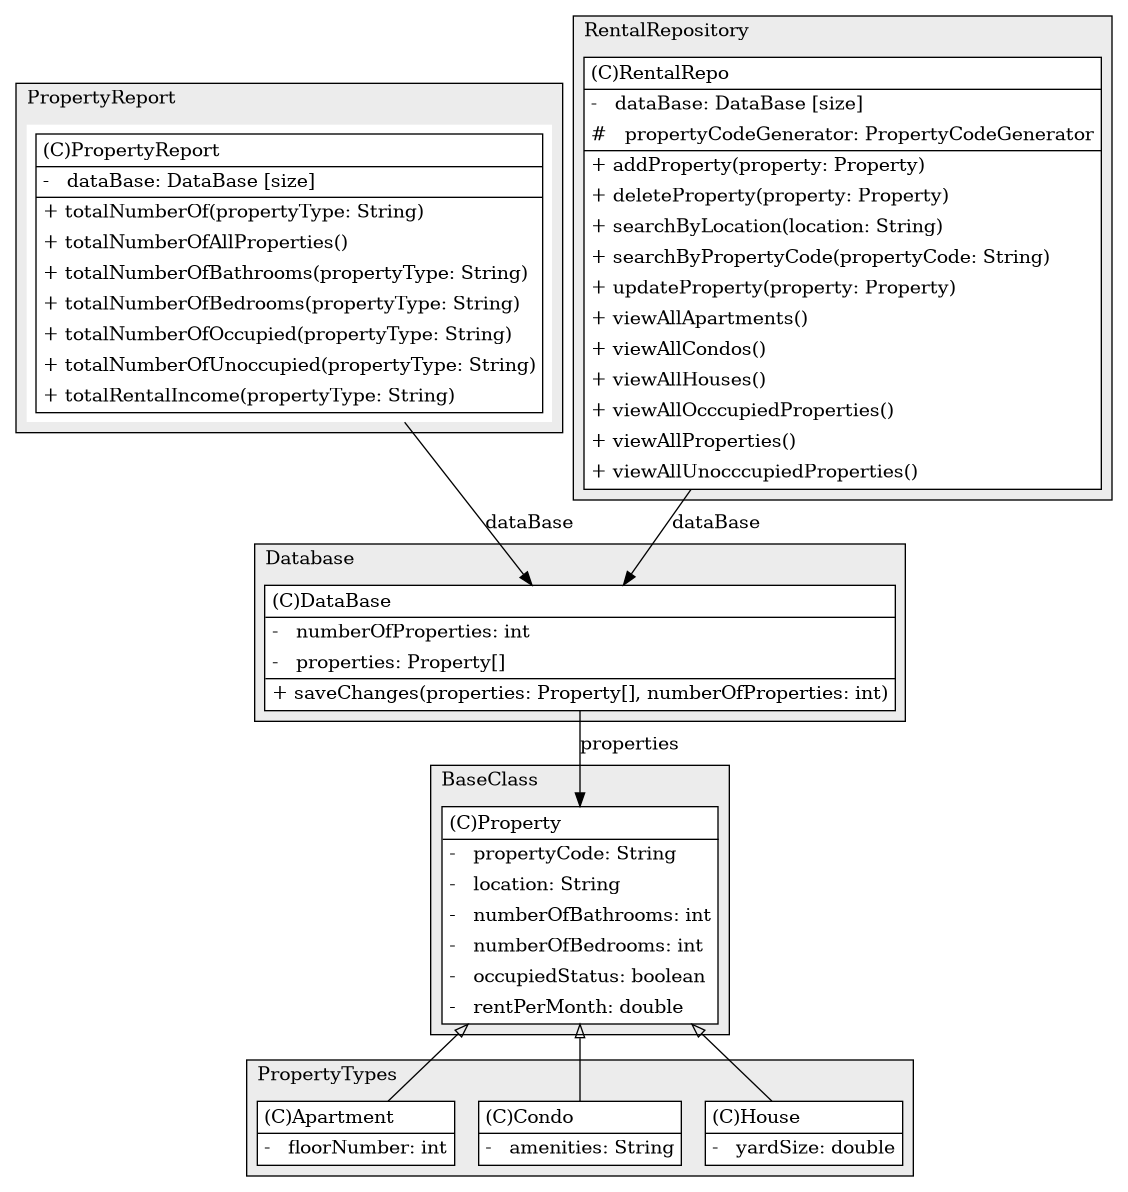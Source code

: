 @startuml
digraph g {
    rankdir="TB"
    splines=polyline
    

'nodes 
subgraph cluster_1371240329 { 
   	label=PropertyReport
	labeljust=l
	fillcolor="#ececec"
	style=filled
   
   PropertyReport1371240329[
	label=<<TABLE BORDER="1" CELLBORDER="0" CELLPADDING="4" CELLSPACING="0">
<TR><TD ALIGN="LEFT" >(C)PropertyReport</TD></TR>
<HR/>
<TR><TD ALIGN="LEFT" >-   dataBase: DataBase [size]</TD></TR>
<HR/>
<TR><TD ALIGN="LEFT" >+ totalNumberOf(propertyType: String)</TD></TR>
<TR><TD ALIGN="LEFT" >+ totalNumberOfAllProperties()</TD></TR>
<TR><TD ALIGN="LEFT" >+ totalNumberOfBathrooms(propertyType: String)</TD></TR>
<TR><TD ALIGN="LEFT" >+ totalNumberOfBedrooms(propertyType: String)</TD></TR>
<TR><TD ALIGN="LEFT" >+ totalNumberOfOccupied(propertyType: String)</TD></TR>
<TR><TD ALIGN="LEFT" >+ totalNumberOfUnoccupied(propertyType: String)</TD></TR>
<TR><TD ALIGN="LEFT" >+ totalRentalIncome(propertyType: String)</TD></TR>
</TABLE>>
	style=filled
	margin=0.1
	shape=plaintext
	fillcolor="#FFFFFF"
];
} 

subgraph cluster_161443079 { 
   	label=BaseClass
	labeljust=l
	fillcolor="#ececec"
	style=filled
   
   Property161443079[
	label=<<TABLE BORDER="1" CELLBORDER="0" CELLPADDING="4" CELLSPACING="0">
<TR><TD ALIGN="LEFT" >(C)Property</TD></TR>
<HR/>
<TR><TD ALIGN="LEFT" >-   propertyCode: String </TD></TR>
<TR><TD ALIGN="LEFT" >-   location: String</TD></TR>
<TR><TD ALIGN="LEFT" >-   numberOfBathrooms: int</TD></TR>
<TR><TD ALIGN="LEFT" >-   numberOfBedrooms: int</TD></TR>
<TR><TD ALIGN="LEFT" >-   occupiedStatus: boolean</TD></TR>
<TR><TD ALIGN="LEFT" >-   rentPerMonth: double</TD></TR>
</TABLE>>
	style=filled
	margin=0
	shape=plaintext
	fillcolor="#FFFFFF"
];
} 

subgraph cluster_1854109083 { 
   	label=Database
	labeljust=l
	fillcolor="#ececec"
	style=filled
   
   DataBase1854109083[
	label=<<TABLE BORDER="1" CELLBORDER="0" CELLPADDING="4" CELLSPACING="0">
<TR><TD ALIGN="LEFT" >(C)DataBase</TD></TR>
<HR/>
<TR><TD ALIGN="LEFT" >-   numberOfProperties: int</TD></TR>
<TR><TD ALIGN="LEFT" >-   properties: Property[]</TD></TR>
<HR/>
<TR><TD ALIGN="LEFT" >+ saveChanges(properties: Property[], numberOfProperties: int)</TD></TR>
</TABLE>>
	style=filled
	margin=0
	shape=plaintext
	fillcolor="#FFFFFF"
];
} 

subgraph cluster_2061065134 { 
   	label=RentalRepository
	labeljust=l
	fillcolor="#ececec"
	style=filled
   
   RentalRepo2061065134[
	label=<<TABLE BORDER="1" CELLBORDER="0" CELLPADDING="4" CELLSPACING="0">
<TR><TD ALIGN="LEFT" >(C)RentalRepo</TD></TR>
<HR/>
<TR><TD ALIGN="LEFT" >-   dataBase: DataBase [size]</TD></TR>
<TR><TD ALIGN="LEFT" >#   propertyCodeGenerator: PropertyCodeGenerator</TD></TR>
<HR/>
<TR><TD ALIGN="LEFT" >+ addProperty(property: Property)</TD></TR>
<TR><TD ALIGN="LEFT" >+ deleteProperty(property: Property)</TD></TR>
<TR><TD ALIGN="LEFT" >+ searchByLocation(location: String)</TD></TR>
<TR><TD ALIGN="LEFT" >+ searchByPropertyCode(propertyCode: String)</TD></TR>
<TR><TD ALIGN="LEFT" >+ updateProperty(property: Property)</TD></TR>
<TR><TD ALIGN="LEFT" >+ viewAllApartments()</TD></TR>
<TR><TD ALIGN="LEFT" >+ viewAllCondos()</TD></TR>
<TR><TD ALIGN="LEFT" >+ viewAllHouses()</TD></TR>
<TR><TD ALIGN="LEFT" >+ viewAllOcccupiedProperties()</TD></TR>
<TR><TD ALIGN="LEFT" >+ viewAllProperties()</TD></TR>
<TR><TD ALIGN="LEFT" >+ viewAllUnocccupiedProperties()</TD></TR>
</TABLE>>
	style=filled
	margin=0
	shape=plaintext
	fillcolor="#FFFFFF"
];
} 

subgraph cluster_230418556 { 
   	label=PropertyTypes
	labeljust=l
	fillcolor="#ececec"
	style=filled
   
   Apartment230418556[
	label=<<TABLE BORDER="1" CELLBORDER="0" CELLPADDING="4" CELLSPACING="0">
<TR><TD ALIGN="LEFT" >(C)Apartment</TD></TR>
<HR/>
<TR><TD ALIGN="LEFT" >-   floorNumber: int</TD></TR>
</TABLE>>
	style=filled
	margin=0
	shape=plaintext
	fillcolor="#FFFFFF"
];

Condo230418556[
	label=<<TABLE BORDER="1" CELLBORDER="0" CELLPADDING="4" CELLSPACING="0">
<TR><TD ALIGN="LEFT" >(C)Condo</TD></TR>
<HR/>
<TR><TD ALIGN="LEFT" >-   amenities: String</TD></TR>
</TABLE>>
	style=filled
	margin=0
	shape=plaintext
	fillcolor="#FFFFFF"
];

House230418556[
	label=<<TABLE BORDER="1" CELLBORDER="0" CELLPADDING="4" CELLSPACING="0">
<TR><TD ALIGN="LEFT" >(C)House</TD></TR>
<HR/>
<TR><TD ALIGN="LEFT" >-   yardSize: double</TD></TR>
</TABLE>>
	style=filled
	margin=0
	shape=plaintext
	fillcolor="#FFFFFF"
];
} 

'edges    
DataBase1854109083 -> Property161443079[label="properties
"];
Property161443079 -> Apartment230418556[arrowhead=none, arrowtail=empty, dir=both];
Property161443079 -> Condo230418556[arrowhead=none, arrowtail=empty, dir=both];
Property161443079 -> House230418556[arrowhead=none, arrowtail=empty, dir=both];
PropertyReport1371240329 -> DataBase1854109083[label="dataBase
"];
RentalRepo2061065134 -> DataBase1854109083[label="dataBase
"];
    
}
@enduml